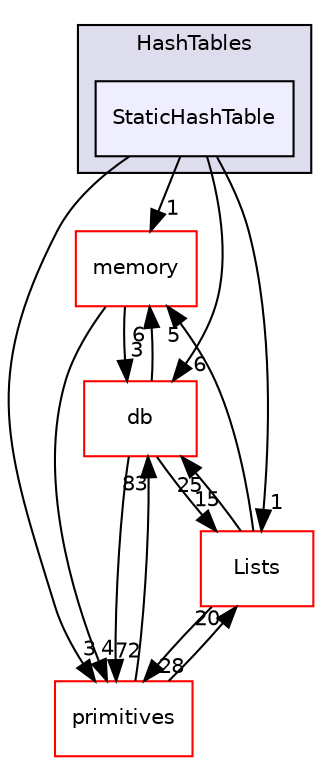 digraph "src/OpenFOAM/containers/HashTables/StaticHashTable" {
  bgcolor=transparent;
  compound=true
  node [ fontsize="10", fontname="Helvetica"];
  edge [ labelfontsize="10", labelfontname="Helvetica"];
  subgraph clusterdir_46dbcbff8acc0ae94a21b2306d4033de {
    graph [ bgcolor="#ddddee", pencolor="black", label="HashTables" fontname="Helvetica", fontsize="10", URL="dir_46dbcbff8acc0ae94a21b2306d4033de.html"]
  dir_259d0397076cbc0edc693fde15a7bf04 [shape=box, label="StaticHashTable", style="filled", fillcolor="#eeeeff", pencolor="black", URL="dir_259d0397076cbc0edc693fde15a7bf04.html"];
  }
  dir_385a22dcc2f7120acb0f1a7a832b3b8d [shape=box label="memory" color="red" URL="dir_385a22dcc2f7120acb0f1a7a832b3b8d.html"];
  dir_63c634f7a7cfd679ac26c67fb30fc32f [shape=box label="db" color="red" URL="dir_63c634f7a7cfd679ac26c67fb30fc32f.html"];
  dir_3e50f45338116b169052b428016851aa [shape=box label="primitives" color="red" URL="dir_3e50f45338116b169052b428016851aa.html"];
  dir_f87fe3b02e96c330e8a853ff310f1666 [shape=box label="Lists" color="red" URL="dir_f87fe3b02e96c330e8a853ff310f1666.html"];
  dir_385a22dcc2f7120acb0f1a7a832b3b8d->dir_63c634f7a7cfd679ac26c67fb30fc32f [headlabel="3", labeldistance=1.5 headhref="dir_002220_001952.html"];
  dir_385a22dcc2f7120acb0f1a7a832b3b8d->dir_3e50f45338116b169052b428016851aa [headlabel="4", labeldistance=1.5 headhref="dir_002220_002324.html"];
  dir_63c634f7a7cfd679ac26c67fb30fc32f->dir_385a22dcc2f7120acb0f1a7a832b3b8d [headlabel="6", labeldistance=1.5 headhref="dir_001952_002220.html"];
  dir_63c634f7a7cfd679ac26c67fb30fc32f->dir_3e50f45338116b169052b428016851aa [headlabel="72", labeldistance=1.5 headhref="dir_001952_002324.html"];
  dir_63c634f7a7cfd679ac26c67fb30fc32f->dir_f87fe3b02e96c330e8a853ff310f1666 [headlabel="15", labeldistance=1.5 headhref="dir_001952_001932.html"];
  dir_3e50f45338116b169052b428016851aa->dir_63c634f7a7cfd679ac26c67fb30fc32f [headlabel="83", labeldistance=1.5 headhref="dir_002324_001952.html"];
  dir_3e50f45338116b169052b428016851aa->dir_f87fe3b02e96c330e8a853ff310f1666 [headlabel="20", labeldistance=1.5 headhref="dir_002324_001932.html"];
  dir_f87fe3b02e96c330e8a853ff310f1666->dir_385a22dcc2f7120acb0f1a7a832b3b8d [headlabel="5", labeldistance=1.5 headhref="dir_001932_002220.html"];
  dir_f87fe3b02e96c330e8a853ff310f1666->dir_63c634f7a7cfd679ac26c67fb30fc32f [headlabel="25", labeldistance=1.5 headhref="dir_001932_001952.html"];
  dir_f87fe3b02e96c330e8a853ff310f1666->dir_3e50f45338116b169052b428016851aa [headlabel="28", labeldistance=1.5 headhref="dir_001932_002324.html"];
  dir_259d0397076cbc0edc693fde15a7bf04->dir_385a22dcc2f7120acb0f1a7a832b3b8d [headlabel="1", labeldistance=1.5 headhref="dir_001919_002220.html"];
  dir_259d0397076cbc0edc693fde15a7bf04->dir_63c634f7a7cfd679ac26c67fb30fc32f [headlabel="6", labeldistance=1.5 headhref="dir_001919_001952.html"];
  dir_259d0397076cbc0edc693fde15a7bf04->dir_3e50f45338116b169052b428016851aa [headlabel="3", labeldistance=1.5 headhref="dir_001919_002324.html"];
  dir_259d0397076cbc0edc693fde15a7bf04->dir_f87fe3b02e96c330e8a853ff310f1666 [headlabel="1", labeldistance=1.5 headhref="dir_001919_001932.html"];
}
